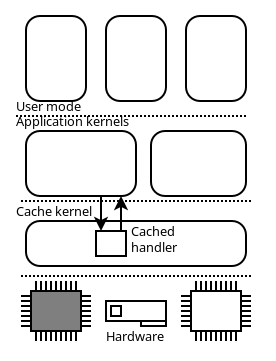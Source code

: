<?xml version="1.0" encoding="UTF-8"?>
<dia:diagram xmlns:dia="http://www.lysator.liu.se/~alla/dia/">
  <dia:layer name="Background" visible="true">
    <dia:object type="Standard - Box" version="0" id="O0">
      <dia:attribute name="obj_pos">
        <dia:point val="3.25,1.25"/>
      </dia:attribute>
      <dia:attribute name="obj_bb">
        <dia:rectangle val="3.25,1.25;17,19.25"/>
      </dia:attribute>
      <dia:attribute name="elem_corner">
        <dia:point val="3.25,1.25"/>
      </dia:attribute>
      <dia:attribute name="elem_width">
        <dia:real val="13.75"/>
      </dia:attribute>
      <dia:attribute name="elem_height">
        <dia:real val="18"/>
      </dia:attribute>
      <dia:attribute name="border_width">
        <dia:real val="0"/>
      </dia:attribute>
      <dia:attribute name="border_color">
        <dia:color val="#ffffff"/>
      </dia:attribute>
      <dia:attribute name="show_background">
        <dia:boolean val="false"/>
      </dia:attribute>
    </dia:object>
    <dia:object type="Standard - Box" version="0" id="O1">
      <dia:attribute name="obj_pos">
        <dia:point val="4.5,7.75"/>
      </dia:attribute>
      <dia:attribute name="obj_bb">
        <dia:rectangle val="4.45,7.7;10.05,11.05"/>
      </dia:attribute>
      <dia:attribute name="elem_corner">
        <dia:point val="4.5,7.75"/>
      </dia:attribute>
      <dia:attribute name="elem_width">
        <dia:real val="5.5"/>
      </dia:attribute>
      <dia:attribute name="elem_height">
        <dia:real val="3.25"/>
      </dia:attribute>
      <dia:attribute name="show_background">
        <dia:boolean val="true"/>
      </dia:attribute>
      <dia:attribute name="corner_radius">
        <dia:real val="0.7"/>
      </dia:attribute>
    </dia:object>
    <dia:object type="Standard - Box" version="0" id="O2">
      <dia:attribute name="obj_pos">
        <dia:point val="4.75,15.75"/>
      </dia:attribute>
      <dia:attribute name="obj_bb">
        <dia:rectangle val="4.7,15.7;7.3,17.8"/>
      </dia:attribute>
      <dia:attribute name="elem_corner">
        <dia:point val="4.75,15.75"/>
      </dia:attribute>
      <dia:attribute name="elem_width">
        <dia:real val="2.5"/>
      </dia:attribute>
      <dia:attribute name="elem_height">
        <dia:real val="2"/>
      </dia:attribute>
      <dia:attribute name="inner_color">
        <dia:color val="#7f7f7f"/>
      </dia:attribute>
      <dia:attribute name="show_background">
        <dia:boolean val="true"/>
      </dia:attribute>
    </dia:object>
    <dia:object type="Standard - Line" version="0" id="O3">
      <dia:attribute name="obj_pos">
        <dia:point val="4,7"/>
      </dia:attribute>
      <dia:attribute name="obj_bb">
        <dia:rectangle val="3.95,6.95;15.55,7.05"/>
      </dia:attribute>
      <dia:attribute name="conn_endpoints">
        <dia:point val="4,7"/>
        <dia:point val="15.5,7"/>
      </dia:attribute>
      <dia:attribute name="numcp">
        <dia:int val="1"/>
      </dia:attribute>
      <dia:attribute name="line_style">
        <dia:enum val="4"/>
      </dia:attribute>
    </dia:object>
    <dia:object type="Standard - Box" version="0" id="O4">
      <dia:attribute name="obj_pos">
        <dia:point val="4.5,2"/>
      </dia:attribute>
      <dia:attribute name="obj_bb">
        <dia:rectangle val="4.45,1.95;7.55,6.3"/>
      </dia:attribute>
      <dia:attribute name="elem_corner">
        <dia:point val="4.5,2"/>
      </dia:attribute>
      <dia:attribute name="elem_width">
        <dia:real val="3"/>
      </dia:attribute>
      <dia:attribute name="elem_height">
        <dia:real val="4.25"/>
      </dia:attribute>
      <dia:attribute name="show_background">
        <dia:boolean val="true"/>
      </dia:attribute>
      <dia:attribute name="corner_radius">
        <dia:real val="0.7"/>
      </dia:attribute>
    </dia:object>
    <dia:object type="Standard - Line" version="0" id="O5">
      <dia:attribute name="obj_pos">
        <dia:point val="4.25,15"/>
      </dia:attribute>
      <dia:attribute name="obj_bb">
        <dia:rectangle val="4.2,14.95;15.8,15.05"/>
      </dia:attribute>
      <dia:attribute name="conn_endpoints">
        <dia:point val="4.25,15"/>
        <dia:point val="15.75,15"/>
      </dia:attribute>
      <dia:attribute name="numcp">
        <dia:int val="1"/>
      </dia:attribute>
      <dia:attribute name="line_style">
        <dia:enum val="4"/>
      </dia:attribute>
    </dia:object>
    <dia:object type="Standard - Box" version="0" id="O6">
      <dia:attribute name="obj_pos">
        <dia:point val="8.5,16.25"/>
      </dia:attribute>
      <dia:attribute name="obj_bb">
        <dia:rectangle val="8.45,16.2;11.55,17.3"/>
      </dia:attribute>
      <dia:attribute name="elem_corner">
        <dia:point val="8.5,16.25"/>
      </dia:attribute>
      <dia:attribute name="elem_width">
        <dia:real val="3"/>
      </dia:attribute>
      <dia:attribute name="elem_height">
        <dia:real val="1"/>
      </dia:attribute>
      <dia:attribute name="show_background">
        <dia:boolean val="true"/>
      </dia:attribute>
    </dia:object>
    <dia:object type="Standard - Box" version="0" id="O7">
      <dia:attribute name="obj_pos">
        <dia:point val="10.25,17.25"/>
      </dia:attribute>
      <dia:attribute name="obj_bb">
        <dia:rectangle val="10.2,17.2;11.55,17.55"/>
      </dia:attribute>
      <dia:attribute name="elem_corner">
        <dia:point val="10.25,17.25"/>
      </dia:attribute>
      <dia:attribute name="elem_width">
        <dia:real val="1.25"/>
      </dia:attribute>
      <dia:attribute name="elem_height">
        <dia:real val="0.25"/>
      </dia:attribute>
      <dia:attribute name="show_background">
        <dia:boolean val="true"/>
      </dia:attribute>
    </dia:object>
    <dia:object type="Standard - Box" version="0" id="O8">
      <dia:attribute name="obj_pos">
        <dia:point val="8.75,16.5"/>
      </dia:attribute>
      <dia:attribute name="obj_bb">
        <dia:rectangle val="8.7,16.45;9.3,17.05"/>
      </dia:attribute>
      <dia:attribute name="elem_corner">
        <dia:point val="8.75,16.5"/>
      </dia:attribute>
      <dia:attribute name="elem_width">
        <dia:real val="0.5"/>
      </dia:attribute>
      <dia:attribute name="elem_height">
        <dia:real val="0.5"/>
      </dia:attribute>
      <dia:attribute name="show_background">
        <dia:boolean val="true"/>
      </dia:attribute>
    </dia:object>
    <dia:object type="Standard - Line" version="0" id="O9">
      <dia:attribute name="obj_pos">
        <dia:point val="5,15.75"/>
      </dia:attribute>
      <dia:attribute name="obj_bb">
        <dia:rectangle val="4.95,15.2;5.05,15.8"/>
      </dia:attribute>
      <dia:attribute name="conn_endpoints">
        <dia:point val="5,15.75"/>
        <dia:point val="5,15.25"/>
      </dia:attribute>
      <dia:attribute name="numcp">
        <dia:int val="1"/>
      </dia:attribute>
    </dia:object>
    <dia:object type="Standard - Line" version="0" id="O10">
      <dia:attribute name="obj_pos">
        <dia:point val="5.25,15.75"/>
      </dia:attribute>
      <dia:attribute name="obj_bb">
        <dia:rectangle val="5.2,15.2;5.3,15.8"/>
      </dia:attribute>
      <dia:attribute name="conn_endpoints">
        <dia:point val="5.25,15.75"/>
        <dia:point val="5.25,15.25"/>
      </dia:attribute>
      <dia:attribute name="numcp">
        <dia:int val="1"/>
      </dia:attribute>
    </dia:object>
    <dia:object type="Standard - Line" version="0" id="O11">
      <dia:attribute name="obj_pos">
        <dia:point val="5.5,15.75"/>
      </dia:attribute>
      <dia:attribute name="obj_bb">
        <dia:rectangle val="5.45,15.2;5.55,15.8"/>
      </dia:attribute>
      <dia:attribute name="conn_endpoints">
        <dia:point val="5.5,15.75"/>
        <dia:point val="5.5,15.25"/>
      </dia:attribute>
      <dia:attribute name="numcp">
        <dia:int val="1"/>
      </dia:attribute>
    </dia:object>
    <dia:object type="Standard - Line" version="0" id="O12">
      <dia:attribute name="obj_pos">
        <dia:point val="5.75,15.75"/>
      </dia:attribute>
      <dia:attribute name="obj_bb">
        <dia:rectangle val="5.7,15.2;5.8,15.8"/>
      </dia:attribute>
      <dia:attribute name="conn_endpoints">
        <dia:point val="5.75,15.75"/>
        <dia:point val="5.75,15.25"/>
      </dia:attribute>
      <dia:attribute name="numcp">
        <dia:int val="1"/>
      </dia:attribute>
    </dia:object>
    <dia:object type="Standard - Line" version="0" id="O13">
      <dia:attribute name="obj_pos">
        <dia:point val="6,15.75"/>
      </dia:attribute>
      <dia:attribute name="obj_bb">
        <dia:rectangle val="5.95,15.2;6.05,15.8"/>
      </dia:attribute>
      <dia:attribute name="conn_endpoints">
        <dia:point val="6,15.75"/>
        <dia:point val="6,15.25"/>
      </dia:attribute>
      <dia:attribute name="numcp">
        <dia:int val="1"/>
      </dia:attribute>
      <dia:connections>
        <dia:connection handle="0" to="O2" connection="1"/>
      </dia:connections>
    </dia:object>
    <dia:object type="Standard - Line" version="0" id="O14">
      <dia:attribute name="obj_pos">
        <dia:point val="6.25,15.75"/>
      </dia:attribute>
      <dia:attribute name="obj_bb">
        <dia:rectangle val="6.2,15.2;6.3,15.8"/>
      </dia:attribute>
      <dia:attribute name="conn_endpoints">
        <dia:point val="6.25,15.75"/>
        <dia:point val="6.25,15.25"/>
      </dia:attribute>
      <dia:attribute name="numcp">
        <dia:int val="1"/>
      </dia:attribute>
    </dia:object>
    <dia:object type="Standard - Line" version="0" id="O15">
      <dia:attribute name="obj_pos">
        <dia:point val="6.5,15.75"/>
      </dia:attribute>
      <dia:attribute name="obj_bb">
        <dia:rectangle val="6.45,15.2;6.55,15.8"/>
      </dia:attribute>
      <dia:attribute name="conn_endpoints">
        <dia:point val="6.5,15.75"/>
        <dia:point val="6.5,15.25"/>
      </dia:attribute>
      <dia:attribute name="numcp">
        <dia:int val="1"/>
      </dia:attribute>
    </dia:object>
    <dia:object type="Standard - Line" version="0" id="O16">
      <dia:attribute name="obj_pos">
        <dia:point val="6.75,15.75"/>
      </dia:attribute>
      <dia:attribute name="obj_bb">
        <dia:rectangle val="6.7,15.2;6.8,15.8"/>
      </dia:attribute>
      <dia:attribute name="conn_endpoints">
        <dia:point val="6.75,15.75"/>
        <dia:point val="6.75,15.25"/>
      </dia:attribute>
      <dia:attribute name="numcp">
        <dia:int val="1"/>
      </dia:attribute>
    </dia:object>
    <dia:object type="Standard - Line" version="0" id="O17">
      <dia:attribute name="obj_pos">
        <dia:point val="7,15.75"/>
      </dia:attribute>
      <dia:attribute name="obj_bb">
        <dia:rectangle val="6.95,15.2;7.05,15.8"/>
      </dia:attribute>
      <dia:attribute name="conn_endpoints">
        <dia:point val="7,15.75"/>
        <dia:point val="7,15.25"/>
      </dia:attribute>
      <dia:attribute name="numcp">
        <dia:int val="1"/>
      </dia:attribute>
    </dia:object>
    <dia:object type="Standard - Line" version="0" id="O18">
      <dia:attribute name="obj_pos">
        <dia:point val="4.75,16"/>
      </dia:attribute>
      <dia:attribute name="obj_bb">
        <dia:rectangle val="4.2,15.95;4.8,16.05"/>
      </dia:attribute>
      <dia:attribute name="conn_endpoints">
        <dia:point val="4.75,16"/>
        <dia:point val="4.25,16"/>
      </dia:attribute>
      <dia:attribute name="numcp">
        <dia:int val="1"/>
      </dia:attribute>
    </dia:object>
    <dia:object type="Standard - Line" version="0" id="O19">
      <dia:attribute name="obj_pos">
        <dia:point val="4.75,16.25"/>
      </dia:attribute>
      <dia:attribute name="obj_bb">
        <dia:rectangle val="4.2,16.2;4.8,16.3"/>
      </dia:attribute>
      <dia:attribute name="conn_endpoints">
        <dia:point val="4.75,16.25"/>
        <dia:point val="4.25,16.25"/>
      </dia:attribute>
      <dia:attribute name="numcp">
        <dia:int val="1"/>
      </dia:attribute>
    </dia:object>
    <dia:object type="Standard - Line" version="0" id="O20">
      <dia:attribute name="obj_pos">
        <dia:point val="4.75,16.5"/>
      </dia:attribute>
      <dia:attribute name="obj_bb">
        <dia:rectangle val="4.2,16.45;4.8,16.55"/>
      </dia:attribute>
      <dia:attribute name="conn_endpoints">
        <dia:point val="4.75,16.5"/>
        <dia:point val="4.25,16.5"/>
      </dia:attribute>
      <dia:attribute name="numcp">
        <dia:int val="1"/>
      </dia:attribute>
    </dia:object>
    <dia:object type="Standard - Line" version="0" id="O21">
      <dia:attribute name="obj_pos">
        <dia:point val="4.75,16.75"/>
      </dia:attribute>
      <dia:attribute name="obj_bb">
        <dia:rectangle val="4.2,16.7;4.8,16.8"/>
      </dia:attribute>
      <dia:attribute name="conn_endpoints">
        <dia:point val="4.75,16.75"/>
        <dia:point val="4.25,16.75"/>
      </dia:attribute>
      <dia:attribute name="numcp">
        <dia:int val="1"/>
      </dia:attribute>
      <dia:connections>
        <dia:connection handle="0" to="O2" connection="3"/>
      </dia:connections>
    </dia:object>
    <dia:object type="Standard - Line" version="0" id="O22">
      <dia:attribute name="obj_pos">
        <dia:point val="4.75,17"/>
      </dia:attribute>
      <dia:attribute name="obj_bb">
        <dia:rectangle val="4.2,16.95;4.8,17.05"/>
      </dia:attribute>
      <dia:attribute name="conn_endpoints">
        <dia:point val="4.75,17"/>
        <dia:point val="4.25,17"/>
      </dia:attribute>
      <dia:attribute name="numcp">
        <dia:int val="1"/>
      </dia:attribute>
    </dia:object>
    <dia:object type="Standard - Line" version="0" id="O23">
      <dia:attribute name="obj_pos">
        <dia:point val="4.75,17.25"/>
      </dia:attribute>
      <dia:attribute name="obj_bb">
        <dia:rectangle val="4.2,17.2;4.8,17.3"/>
      </dia:attribute>
      <dia:attribute name="conn_endpoints">
        <dia:point val="4.75,17.25"/>
        <dia:point val="4.25,17.25"/>
      </dia:attribute>
      <dia:attribute name="numcp">
        <dia:int val="1"/>
      </dia:attribute>
    </dia:object>
    <dia:object type="Standard - Line" version="0" id="O24">
      <dia:attribute name="obj_pos">
        <dia:point val="4.75,17.5"/>
      </dia:attribute>
      <dia:attribute name="obj_bb">
        <dia:rectangle val="4.2,17.45;4.8,17.55"/>
      </dia:attribute>
      <dia:attribute name="conn_endpoints">
        <dia:point val="4.75,17.5"/>
        <dia:point val="4.25,17.5"/>
      </dia:attribute>
      <dia:attribute name="numcp">
        <dia:int val="1"/>
      </dia:attribute>
    </dia:object>
    <dia:object type="Standard - Line" version="0" id="O25">
      <dia:attribute name="obj_pos">
        <dia:point val="7.75,16"/>
      </dia:attribute>
      <dia:attribute name="obj_bb">
        <dia:rectangle val="7.2,15.95;7.8,16.05"/>
      </dia:attribute>
      <dia:attribute name="conn_endpoints">
        <dia:point val="7.75,16"/>
        <dia:point val="7.25,16"/>
      </dia:attribute>
      <dia:attribute name="numcp">
        <dia:int val="1"/>
      </dia:attribute>
    </dia:object>
    <dia:object type="Standard - Line" version="0" id="O26">
      <dia:attribute name="obj_pos">
        <dia:point val="7.75,16.25"/>
      </dia:attribute>
      <dia:attribute name="obj_bb">
        <dia:rectangle val="7.2,16.2;7.8,16.3"/>
      </dia:attribute>
      <dia:attribute name="conn_endpoints">
        <dia:point val="7.75,16.25"/>
        <dia:point val="7.25,16.25"/>
      </dia:attribute>
      <dia:attribute name="numcp">
        <dia:int val="1"/>
      </dia:attribute>
    </dia:object>
    <dia:object type="Standard - Line" version="0" id="O27">
      <dia:attribute name="obj_pos">
        <dia:point val="7.75,16.5"/>
      </dia:attribute>
      <dia:attribute name="obj_bb">
        <dia:rectangle val="7.2,16.45;7.8,16.55"/>
      </dia:attribute>
      <dia:attribute name="conn_endpoints">
        <dia:point val="7.75,16.5"/>
        <dia:point val="7.25,16.5"/>
      </dia:attribute>
      <dia:attribute name="numcp">
        <dia:int val="1"/>
      </dia:attribute>
    </dia:object>
    <dia:object type="Standard - Line" version="0" id="O28">
      <dia:attribute name="obj_pos">
        <dia:point val="7.75,16.75"/>
      </dia:attribute>
      <dia:attribute name="obj_bb">
        <dia:rectangle val="7.2,16.7;7.8,16.8"/>
      </dia:attribute>
      <dia:attribute name="conn_endpoints">
        <dia:point val="7.75,16.75"/>
        <dia:point val="7.25,16.75"/>
      </dia:attribute>
      <dia:attribute name="numcp">
        <dia:int val="1"/>
      </dia:attribute>
      <dia:connections>
        <dia:connection handle="1" to="O2" connection="4"/>
      </dia:connections>
    </dia:object>
    <dia:object type="Standard - Line" version="0" id="O29">
      <dia:attribute name="obj_pos">
        <dia:point val="7.75,17"/>
      </dia:attribute>
      <dia:attribute name="obj_bb">
        <dia:rectangle val="7.2,16.95;7.8,17.05"/>
      </dia:attribute>
      <dia:attribute name="conn_endpoints">
        <dia:point val="7.75,17"/>
        <dia:point val="7.25,17"/>
      </dia:attribute>
      <dia:attribute name="numcp">
        <dia:int val="1"/>
      </dia:attribute>
    </dia:object>
    <dia:object type="Standard - Line" version="0" id="O30">
      <dia:attribute name="obj_pos">
        <dia:point val="7.75,17.25"/>
      </dia:attribute>
      <dia:attribute name="obj_bb">
        <dia:rectangle val="7.2,17.2;7.8,17.3"/>
      </dia:attribute>
      <dia:attribute name="conn_endpoints">
        <dia:point val="7.75,17.25"/>
        <dia:point val="7.25,17.25"/>
      </dia:attribute>
      <dia:attribute name="numcp">
        <dia:int val="1"/>
      </dia:attribute>
    </dia:object>
    <dia:object type="Standard - Line" version="0" id="O31">
      <dia:attribute name="obj_pos">
        <dia:point val="7.75,17.5"/>
      </dia:attribute>
      <dia:attribute name="obj_bb">
        <dia:rectangle val="7.2,17.45;7.8,17.55"/>
      </dia:attribute>
      <dia:attribute name="conn_endpoints">
        <dia:point val="7.75,17.5"/>
        <dia:point val="7.25,17.5"/>
      </dia:attribute>
      <dia:attribute name="numcp">
        <dia:int val="1"/>
      </dia:attribute>
    </dia:object>
    <dia:object type="Standard - Line" version="0" id="O32">
      <dia:attribute name="obj_pos">
        <dia:point val="5,18.25"/>
      </dia:attribute>
      <dia:attribute name="obj_bb">
        <dia:rectangle val="4.95,17.7;5.05,18.3"/>
      </dia:attribute>
      <dia:attribute name="conn_endpoints">
        <dia:point val="5,18.25"/>
        <dia:point val="5,17.75"/>
      </dia:attribute>
      <dia:attribute name="numcp">
        <dia:int val="1"/>
      </dia:attribute>
    </dia:object>
    <dia:object type="Standard - Line" version="0" id="O33">
      <dia:attribute name="obj_pos">
        <dia:point val="5.25,18.25"/>
      </dia:attribute>
      <dia:attribute name="obj_bb">
        <dia:rectangle val="5.2,17.7;5.3,18.3"/>
      </dia:attribute>
      <dia:attribute name="conn_endpoints">
        <dia:point val="5.25,18.25"/>
        <dia:point val="5.25,17.75"/>
      </dia:attribute>
      <dia:attribute name="numcp">
        <dia:int val="1"/>
      </dia:attribute>
    </dia:object>
    <dia:object type="Standard - Line" version="0" id="O34">
      <dia:attribute name="obj_pos">
        <dia:point val="5.5,18.25"/>
      </dia:attribute>
      <dia:attribute name="obj_bb">
        <dia:rectangle val="5.45,17.7;5.55,18.3"/>
      </dia:attribute>
      <dia:attribute name="conn_endpoints">
        <dia:point val="5.5,18.25"/>
        <dia:point val="5.5,17.75"/>
      </dia:attribute>
      <dia:attribute name="numcp">
        <dia:int val="1"/>
      </dia:attribute>
    </dia:object>
    <dia:object type="Standard - Line" version="0" id="O35">
      <dia:attribute name="obj_pos">
        <dia:point val="5.75,18.25"/>
      </dia:attribute>
      <dia:attribute name="obj_bb">
        <dia:rectangle val="5.7,17.7;5.8,18.3"/>
      </dia:attribute>
      <dia:attribute name="conn_endpoints">
        <dia:point val="5.75,18.25"/>
        <dia:point val="5.75,17.75"/>
      </dia:attribute>
      <dia:attribute name="numcp">
        <dia:int val="1"/>
      </dia:attribute>
    </dia:object>
    <dia:object type="Standard - Line" version="0" id="O36">
      <dia:attribute name="obj_pos">
        <dia:point val="6,18.25"/>
      </dia:attribute>
      <dia:attribute name="obj_bb">
        <dia:rectangle val="5.95,17.7;6.05,18.3"/>
      </dia:attribute>
      <dia:attribute name="conn_endpoints">
        <dia:point val="6,18.25"/>
        <dia:point val="6,17.75"/>
      </dia:attribute>
      <dia:attribute name="numcp">
        <dia:int val="1"/>
      </dia:attribute>
      <dia:connections>
        <dia:connection handle="1" to="O2" connection="6"/>
      </dia:connections>
    </dia:object>
    <dia:object type="Standard - Line" version="0" id="O37">
      <dia:attribute name="obj_pos">
        <dia:point val="6.25,18.25"/>
      </dia:attribute>
      <dia:attribute name="obj_bb">
        <dia:rectangle val="6.2,17.7;6.3,18.3"/>
      </dia:attribute>
      <dia:attribute name="conn_endpoints">
        <dia:point val="6.25,18.25"/>
        <dia:point val="6.25,17.75"/>
      </dia:attribute>
      <dia:attribute name="numcp">
        <dia:int val="1"/>
      </dia:attribute>
    </dia:object>
    <dia:object type="Standard - Line" version="0" id="O38">
      <dia:attribute name="obj_pos">
        <dia:point val="6.5,18.25"/>
      </dia:attribute>
      <dia:attribute name="obj_bb">
        <dia:rectangle val="6.45,17.7;6.55,18.3"/>
      </dia:attribute>
      <dia:attribute name="conn_endpoints">
        <dia:point val="6.5,18.25"/>
        <dia:point val="6.5,17.75"/>
      </dia:attribute>
      <dia:attribute name="numcp">
        <dia:int val="1"/>
      </dia:attribute>
    </dia:object>
    <dia:object type="Standard - Line" version="0" id="O39">
      <dia:attribute name="obj_pos">
        <dia:point val="6.75,18.25"/>
      </dia:attribute>
      <dia:attribute name="obj_bb">
        <dia:rectangle val="6.7,17.7;6.8,18.3"/>
      </dia:attribute>
      <dia:attribute name="conn_endpoints">
        <dia:point val="6.75,18.25"/>
        <dia:point val="6.75,17.75"/>
      </dia:attribute>
      <dia:attribute name="numcp">
        <dia:int val="1"/>
      </dia:attribute>
    </dia:object>
    <dia:object type="Standard - Line" version="0" id="O40">
      <dia:attribute name="obj_pos">
        <dia:point val="7,18.25"/>
      </dia:attribute>
      <dia:attribute name="obj_bb">
        <dia:rectangle val="6.95,17.7;7.05,18.3"/>
      </dia:attribute>
      <dia:attribute name="conn_endpoints">
        <dia:point val="7,18.25"/>
        <dia:point val="7,17.75"/>
      </dia:attribute>
      <dia:attribute name="numcp">
        <dia:int val="1"/>
      </dia:attribute>
    </dia:object>
    <dia:object type="Standard - Box" version="0" id="O41">
      <dia:attribute name="obj_pos">
        <dia:point val="12.75,15.75"/>
      </dia:attribute>
      <dia:attribute name="obj_bb">
        <dia:rectangle val="12.7,15.7;15.3,17.8"/>
      </dia:attribute>
      <dia:attribute name="elem_corner">
        <dia:point val="12.75,15.75"/>
      </dia:attribute>
      <dia:attribute name="elem_width">
        <dia:real val="2.5"/>
      </dia:attribute>
      <dia:attribute name="elem_height">
        <dia:real val="2"/>
      </dia:attribute>
      <dia:attribute name="show_background">
        <dia:boolean val="true"/>
      </dia:attribute>
    </dia:object>
    <dia:object type="Standard - Line" version="0" id="O42">
      <dia:attribute name="obj_pos">
        <dia:point val="13,15.75"/>
      </dia:attribute>
      <dia:attribute name="obj_bb">
        <dia:rectangle val="12.95,15.2;13.05,15.8"/>
      </dia:attribute>
      <dia:attribute name="conn_endpoints">
        <dia:point val="13,15.75"/>
        <dia:point val="13,15.25"/>
      </dia:attribute>
      <dia:attribute name="numcp">
        <dia:int val="1"/>
      </dia:attribute>
    </dia:object>
    <dia:object type="Standard - Line" version="0" id="O43">
      <dia:attribute name="obj_pos">
        <dia:point val="13.25,15.75"/>
      </dia:attribute>
      <dia:attribute name="obj_bb">
        <dia:rectangle val="13.2,15.2;13.3,15.8"/>
      </dia:attribute>
      <dia:attribute name="conn_endpoints">
        <dia:point val="13.25,15.75"/>
        <dia:point val="13.25,15.25"/>
      </dia:attribute>
      <dia:attribute name="numcp">
        <dia:int val="1"/>
      </dia:attribute>
    </dia:object>
    <dia:object type="Standard - Line" version="0" id="O44">
      <dia:attribute name="obj_pos">
        <dia:point val="13.5,15.75"/>
      </dia:attribute>
      <dia:attribute name="obj_bb">
        <dia:rectangle val="13.45,15.2;13.55,15.8"/>
      </dia:attribute>
      <dia:attribute name="conn_endpoints">
        <dia:point val="13.5,15.75"/>
        <dia:point val="13.5,15.25"/>
      </dia:attribute>
      <dia:attribute name="numcp">
        <dia:int val="1"/>
      </dia:attribute>
    </dia:object>
    <dia:object type="Standard - Line" version="0" id="O45">
      <dia:attribute name="obj_pos">
        <dia:point val="13.75,15.75"/>
      </dia:attribute>
      <dia:attribute name="obj_bb">
        <dia:rectangle val="13.7,15.2;13.8,15.8"/>
      </dia:attribute>
      <dia:attribute name="conn_endpoints">
        <dia:point val="13.75,15.75"/>
        <dia:point val="13.75,15.25"/>
      </dia:attribute>
      <dia:attribute name="numcp">
        <dia:int val="1"/>
      </dia:attribute>
    </dia:object>
    <dia:object type="Standard - Line" version="0" id="O46">
      <dia:attribute name="obj_pos">
        <dia:point val="14,15.75"/>
      </dia:attribute>
      <dia:attribute name="obj_bb">
        <dia:rectangle val="13.95,15.2;14.05,15.8"/>
      </dia:attribute>
      <dia:attribute name="conn_endpoints">
        <dia:point val="14,15.75"/>
        <dia:point val="14,15.25"/>
      </dia:attribute>
      <dia:attribute name="numcp">
        <dia:int val="1"/>
      </dia:attribute>
      <dia:connections>
        <dia:connection handle="0" to="O41" connection="1"/>
      </dia:connections>
    </dia:object>
    <dia:object type="Standard - Line" version="0" id="O47">
      <dia:attribute name="obj_pos">
        <dia:point val="14.25,15.75"/>
      </dia:attribute>
      <dia:attribute name="obj_bb">
        <dia:rectangle val="14.2,15.2;14.3,15.8"/>
      </dia:attribute>
      <dia:attribute name="conn_endpoints">
        <dia:point val="14.25,15.75"/>
        <dia:point val="14.25,15.25"/>
      </dia:attribute>
      <dia:attribute name="numcp">
        <dia:int val="1"/>
      </dia:attribute>
    </dia:object>
    <dia:object type="Standard - Line" version="0" id="O48">
      <dia:attribute name="obj_pos">
        <dia:point val="14.5,15.75"/>
      </dia:attribute>
      <dia:attribute name="obj_bb">
        <dia:rectangle val="14.45,15.2;14.55,15.8"/>
      </dia:attribute>
      <dia:attribute name="conn_endpoints">
        <dia:point val="14.5,15.75"/>
        <dia:point val="14.5,15.25"/>
      </dia:attribute>
      <dia:attribute name="numcp">
        <dia:int val="1"/>
      </dia:attribute>
    </dia:object>
    <dia:object type="Standard - Line" version="0" id="O49">
      <dia:attribute name="obj_pos">
        <dia:point val="14.75,15.75"/>
      </dia:attribute>
      <dia:attribute name="obj_bb">
        <dia:rectangle val="14.7,15.2;14.8,15.8"/>
      </dia:attribute>
      <dia:attribute name="conn_endpoints">
        <dia:point val="14.75,15.75"/>
        <dia:point val="14.75,15.25"/>
      </dia:attribute>
      <dia:attribute name="numcp">
        <dia:int val="1"/>
      </dia:attribute>
    </dia:object>
    <dia:object type="Standard - Line" version="0" id="O50">
      <dia:attribute name="obj_pos">
        <dia:point val="15,15.75"/>
      </dia:attribute>
      <dia:attribute name="obj_bb">
        <dia:rectangle val="14.95,15.2;15.05,15.8"/>
      </dia:attribute>
      <dia:attribute name="conn_endpoints">
        <dia:point val="15,15.75"/>
        <dia:point val="15,15.25"/>
      </dia:attribute>
      <dia:attribute name="numcp">
        <dia:int val="1"/>
      </dia:attribute>
    </dia:object>
    <dia:object type="Standard - Line" version="0" id="O51">
      <dia:attribute name="obj_pos">
        <dia:point val="12.75,16"/>
      </dia:attribute>
      <dia:attribute name="obj_bb">
        <dia:rectangle val="12.2,15.95;12.8,16.05"/>
      </dia:attribute>
      <dia:attribute name="conn_endpoints">
        <dia:point val="12.75,16"/>
        <dia:point val="12.25,16"/>
      </dia:attribute>
      <dia:attribute name="numcp">
        <dia:int val="1"/>
      </dia:attribute>
    </dia:object>
    <dia:object type="Standard - Line" version="0" id="O52">
      <dia:attribute name="obj_pos">
        <dia:point val="12.75,16.25"/>
      </dia:attribute>
      <dia:attribute name="obj_bb">
        <dia:rectangle val="12.2,16.2;12.8,16.3"/>
      </dia:attribute>
      <dia:attribute name="conn_endpoints">
        <dia:point val="12.75,16.25"/>
        <dia:point val="12.25,16.25"/>
      </dia:attribute>
      <dia:attribute name="numcp">
        <dia:int val="1"/>
      </dia:attribute>
    </dia:object>
    <dia:object type="Standard - Line" version="0" id="O53">
      <dia:attribute name="obj_pos">
        <dia:point val="12.75,16.5"/>
      </dia:attribute>
      <dia:attribute name="obj_bb">
        <dia:rectangle val="12.2,16.45;12.8,16.55"/>
      </dia:attribute>
      <dia:attribute name="conn_endpoints">
        <dia:point val="12.75,16.5"/>
        <dia:point val="12.25,16.5"/>
      </dia:attribute>
      <dia:attribute name="numcp">
        <dia:int val="1"/>
      </dia:attribute>
    </dia:object>
    <dia:object type="Standard - Line" version="0" id="O54">
      <dia:attribute name="obj_pos">
        <dia:point val="12.75,16.75"/>
      </dia:attribute>
      <dia:attribute name="obj_bb">
        <dia:rectangle val="12.2,16.7;12.8,16.8"/>
      </dia:attribute>
      <dia:attribute name="conn_endpoints">
        <dia:point val="12.75,16.75"/>
        <dia:point val="12.25,16.75"/>
      </dia:attribute>
      <dia:attribute name="numcp">
        <dia:int val="1"/>
      </dia:attribute>
      <dia:connections>
        <dia:connection handle="0" to="O41" connection="3"/>
      </dia:connections>
    </dia:object>
    <dia:object type="Standard - Line" version="0" id="O55">
      <dia:attribute name="obj_pos">
        <dia:point val="12.75,17"/>
      </dia:attribute>
      <dia:attribute name="obj_bb">
        <dia:rectangle val="12.2,16.95;12.8,17.05"/>
      </dia:attribute>
      <dia:attribute name="conn_endpoints">
        <dia:point val="12.75,17"/>
        <dia:point val="12.25,17"/>
      </dia:attribute>
      <dia:attribute name="numcp">
        <dia:int val="1"/>
      </dia:attribute>
    </dia:object>
    <dia:object type="Standard - Line" version="0" id="O56">
      <dia:attribute name="obj_pos">
        <dia:point val="12.75,17.25"/>
      </dia:attribute>
      <dia:attribute name="obj_bb">
        <dia:rectangle val="12.2,17.2;12.8,17.3"/>
      </dia:attribute>
      <dia:attribute name="conn_endpoints">
        <dia:point val="12.75,17.25"/>
        <dia:point val="12.25,17.25"/>
      </dia:attribute>
      <dia:attribute name="numcp">
        <dia:int val="1"/>
      </dia:attribute>
    </dia:object>
    <dia:object type="Standard - Line" version="0" id="O57">
      <dia:attribute name="obj_pos">
        <dia:point val="12.75,17.5"/>
      </dia:attribute>
      <dia:attribute name="obj_bb">
        <dia:rectangle val="12.2,17.45;12.8,17.55"/>
      </dia:attribute>
      <dia:attribute name="conn_endpoints">
        <dia:point val="12.75,17.5"/>
        <dia:point val="12.25,17.5"/>
      </dia:attribute>
      <dia:attribute name="numcp">
        <dia:int val="1"/>
      </dia:attribute>
    </dia:object>
    <dia:object type="Standard - Line" version="0" id="O58">
      <dia:attribute name="obj_pos">
        <dia:point val="15.75,16"/>
      </dia:attribute>
      <dia:attribute name="obj_bb">
        <dia:rectangle val="15.2,15.95;15.8,16.05"/>
      </dia:attribute>
      <dia:attribute name="conn_endpoints">
        <dia:point val="15.75,16"/>
        <dia:point val="15.25,16"/>
      </dia:attribute>
      <dia:attribute name="numcp">
        <dia:int val="1"/>
      </dia:attribute>
    </dia:object>
    <dia:object type="Standard - Line" version="0" id="O59">
      <dia:attribute name="obj_pos">
        <dia:point val="15.75,16.25"/>
      </dia:attribute>
      <dia:attribute name="obj_bb">
        <dia:rectangle val="15.2,16.2;15.8,16.3"/>
      </dia:attribute>
      <dia:attribute name="conn_endpoints">
        <dia:point val="15.75,16.25"/>
        <dia:point val="15.25,16.25"/>
      </dia:attribute>
      <dia:attribute name="numcp">
        <dia:int val="1"/>
      </dia:attribute>
    </dia:object>
    <dia:object type="Standard - Line" version="0" id="O60">
      <dia:attribute name="obj_pos">
        <dia:point val="15.75,16.5"/>
      </dia:attribute>
      <dia:attribute name="obj_bb">
        <dia:rectangle val="15.2,16.45;15.8,16.55"/>
      </dia:attribute>
      <dia:attribute name="conn_endpoints">
        <dia:point val="15.75,16.5"/>
        <dia:point val="15.25,16.5"/>
      </dia:attribute>
      <dia:attribute name="numcp">
        <dia:int val="1"/>
      </dia:attribute>
    </dia:object>
    <dia:object type="Standard - Line" version="0" id="O61">
      <dia:attribute name="obj_pos">
        <dia:point val="15.75,16.75"/>
      </dia:attribute>
      <dia:attribute name="obj_bb">
        <dia:rectangle val="15.2,16.7;15.8,16.8"/>
      </dia:attribute>
      <dia:attribute name="conn_endpoints">
        <dia:point val="15.75,16.75"/>
        <dia:point val="15.25,16.75"/>
      </dia:attribute>
      <dia:attribute name="numcp">
        <dia:int val="1"/>
      </dia:attribute>
      <dia:connections>
        <dia:connection handle="1" to="O41" connection="4"/>
      </dia:connections>
    </dia:object>
    <dia:object type="Standard - Line" version="0" id="O62">
      <dia:attribute name="obj_pos">
        <dia:point val="15.75,17"/>
      </dia:attribute>
      <dia:attribute name="obj_bb">
        <dia:rectangle val="15.2,16.95;15.8,17.05"/>
      </dia:attribute>
      <dia:attribute name="conn_endpoints">
        <dia:point val="15.75,17"/>
        <dia:point val="15.25,17"/>
      </dia:attribute>
      <dia:attribute name="numcp">
        <dia:int val="1"/>
      </dia:attribute>
    </dia:object>
    <dia:object type="Standard - Line" version="0" id="O63">
      <dia:attribute name="obj_pos">
        <dia:point val="15.75,17.25"/>
      </dia:attribute>
      <dia:attribute name="obj_bb">
        <dia:rectangle val="15.2,17.2;15.8,17.3"/>
      </dia:attribute>
      <dia:attribute name="conn_endpoints">
        <dia:point val="15.75,17.25"/>
        <dia:point val="15.25,17.25"/>
      </dia:attribute>
      <dia:attribute name="numcp">
        <dia:int val="1"/>
      </dia:attribute>
    </dia:object>
    <dia:object type="Standard - Line" version="0" id="O64">
      <dia:attribute name="obj_pos">
        <dia:point val="15.75,17.5"/>
      </dia:attribute>
      <dia:attribute name="obj_bb">
        <dia:rectangle val="15.2,17.45;15.8,17.55"/>
      </dia:attribute>
      <dia:attribute name="conn_endpoints">
        <dia:point val="15.75,17.5"/>
        <dia:point val="15.25,17.5"/>
      </dia:attribute>
      <dia:attribute name="numcp">
        <dia:int val="1"/>
      </dia:attribute>
    </dia:object>
    <dia:object type="Standard - Line" version="0" id="O65">
      <dia:attribute name="obj_pos">
        <dia:point val="13,18.25"/>
      </dia:attribute>
      <dia:attribute name="obj_bb">
        <dia:rectangle val="12.95,17.7;13.05,18.3"/>
      </dia:attribute>
      <dia:attribute name="conn_endpoints">
        <dia:point val="13,18.25"/>
        <dia:point val="13,17.75"/>
      </dia:attribute>
      <dia:attribute name="numcp">
        <dia:int val="1"/>
      </dia:attribute>
    </dia:object>
    <dia:object type="Standard - Line" version="0" id="O66">
      <dia:attribute name="obj_pos">
        <dia:point val="13.25,18.25"/>
      </dia:attribute>
      <dia:attribute name="obj_bb">
        <dia:rectangle val="13.2,17.7;13.3,18.3"/>
      </dia:attribute>
      <dia:attribute name="conn_endpoints">
        <dia:point val="13.25,18.25"/>
        <dia:point val="13.25,17.75"/>
      </dia:attribute>
      <dia:attribute name="numcp">
        <dia:int val="1"/>
      </dia:attribute>
    </dia:object>
    <dia:object type="Standard - Line" version="0" id="O67">
      <dia:attribute name="obj_pos">
        <dia:point val="13.5,18.25"/>
      </dia:attribute>
      <dia:attribute name="obj_bb">
        <dia:rectangle val="13.45,17.7;13.55,18.3"/>
      </dia:attribute>
      <dia:attribute name="conn_endpoints">
        <dia:point val="13.5,18.25"/>
        <dia:point val="13.5,17.75"/>
      </dia:attribute>
      <dia:attribute name="numcp">
        <dia:int val="1"/>
      </dia:attribute>
    </dia:object>
    <dia:object type="Standard - Line" version="0" id="O68">
      <dia:attribute name="obj_pos">
        <dia:point val="13.75,18.25"/>
      </dia:attribute>
      <dia:attribute name="obj_bb">
        <dia:rectangle val="13.7,17.7;13.8,18.3"/>
      </dia:attribute>
      <dia:attribute name="conn_endpoints">
        <dia:point val="13.75,18.25"/>
        <dia:point val="13.75,17.75"/>
      </dia:attribute>
      <dia:attribute name="numcp">
        <dia:int val="1"/>
      </dia:attribute>
    </dia:object>
    <dia:object type="Standard - Line" version="0" id="O69">
      <dia:attribute name="obj_pos">
        <dia:point val="14,18.25"/>
      </dia:attribute>
      <dia:attribute name="obj_bb">
        <dia:rectangle val="13.95,17.7;14.05,18.3"/>
      </dia:attribute>
      <dia:attribute name="conn_endpoints">
        <dia:point val="14,18.25"/>
        <dia:point val="14,17.75"/>
      </dia:attribute>
      <dia:attribute name="numcp">
        <dia:int val="1"/>
      </dia:attribute>
      <dia:connections>
        <dia:connection handle="1" to="O41" connection="6"/>
      </dia:connections>
    </dia:object>
    <dia:object type="Standard - Line" version="0" id="O70">
      <dia:attribute name="obj_pos">
        <dia:point val="14.25,18.25"/>
      </dia:attribute>
      <dia:attribute name="obj_bb">
        <dia:rectangle val="14.2,17.7;14.3,18.3"/>
      </dia:attribute>
      <dia:attribute name="conn_endpoints">
        <dia:point val="14.25,18.25"/>
        <dia:point val="14.25,17.75"/>
      </dia:attribute>
      <dia:attribute name="numcp">
        <dia:int val="1"/>
      </dia:attribute>
    </dia:object>
    <dia:object type="Standard - Line" version="0" id="O71">
      <dia:attribute name="obj_pos">
        <dia:point val="14.5,18.25"/>
      </dia:attribute>
      <dia:attribute name="obj_bb">
        <dia:rectangle val="14.45,17.7;14.55,18.3"/>
      </dia:attribute>
      <dia:attribute name="conn_endpoints">
        <dia:point val="14.5,18.25"/>
        <dia:point val="14.5,17.75"/>
      </dia:attribute>
      <dia:attribute name="numcp">
        <dia:int val="1"/>
      </dia:attribute>
    </dia:object>
    <dia:object type="Standard - Line" version="0" id="O72">
      <dia:attribute name="obj_pos">
        <dia:point val="14.75,18.25"/>
      </dia:attribute>
      <dia:attribute name="obj_bb">
        <dia:rectangle val="14.7,17.7;14.8,18.3"/>
      </dia:attribute>
      <dia:attribute name="conn_endpoints">
        <dia:point val="14.75,18.25"/>
        <dia:point val="14.75,17.75"/>
      </dia:attribute>
      <dia:attribute name="numcp">
        <dia:int val="1"/>
      </dia:attribute>
    </dia:object>
    <dia:object type="Standard - Line" version="0" id="O73">
      <dia:attribute name="obj_pos">
        <dia:point val="15,18.25"/>
      </dia:attribute>
      <dia:attribute name="obj_bb">
        <dia:rectangle val="14.95,17.7;15.05,18.3"/>
      </dia:attribute>
      <dia:attribute name="conn_endpoints">
        <dia:point val="15,18.25"/>
        <dia:point val="15,17.75"/>
      </dia:attribute>
      <dia:attribute name="numcp">
        <dia:int val="1"/>
      </dia:attribute>
    </dia:object>
    <dia:object type="Standard - Text" version="0" id="O74">
      <dia:attribute name="obj_pos">
        <dia:point val="4,6.75"/>
      </dia:attribute>
      <dia:attribute name="obj_bb">
        <dia:rectangle val="4,6.15;7.4,7.1"/>
      </dia:attribute>
      <dia:attribute name="text">
        <dia:composite type="text">
          <dia:attribute name="string">
            <dia:string>#User mode#</dia:string>
          </dia:attribute>
          <dia:attribute name="font">
            <dia:font family="sans" style="0" name="Helvetica"/>
          </dia:attribute>
          <dia:attribute name="height">
            <dia:real val="0.8"/>
          </dia:attribute>
          <dia:attribute name="pos">
            <dia:point val="4,6.75"/>
          </dia:attribute>
          <dia:attribute name="color">
            <dia:color val="#000000"/>
          </dia:attribute>
          <dia:attribute name="alignment">
            <dia:enum val="0"/>
          </dia:attribute>
        </dia:composite>
      </dia:attribute>
    </dia:object>
    <dia:object type="Standard - Text" version="0" id="O75">
      <dia:attribute name="obj_pos">
        <dia:point val="4,12"/>
      </dia:attribute>
      <dia:attribute name="obj_bb">
        <dia:rectangle val="4,11.4;8.1,12.35"/>
      </dia:attribute>
      <dia:attribute name="text">
        <dia:composite type="text">
          <dia:attribute name="string">
            <dia:string>#Cache kernel#</dia:string>
          </dia:attribute>
          <dia:attribute name="font">
            <dia:font family="sans" style="0" name="Helvetica"/>
          </dia:attribute>
          <dia:attribute name="height">
            <dia:real val="0.8"/>
          </dia:attribute>
          <dia:attribute name="pos">
            <dia:point val="4,12"/>
          </dia:attribute>
          <dia:attribute name="color">
            <dia:color val="#000000"/>
          </dia:attribute>
          <dia:attribute name="alignment">
            <dia:enum val="0"/>
          </dia:attribute>
        </dia:composite>
      </dia:attribute>
    </dia:object>
    <dia:object type="Standard - Text" version="0" id="O76">
      <dia:attribute name="obj_pos">
        <dia:point val="8.5,18.25"/>
      </dia:attribute>
      <dia:attribute name="obj_bb">
        <dia:rectangle val="8.5,17.65;11.5,18.6"/>
      </dia:attribute>
      <dia:attribute name="text">
        <dia:composite type="text">
          <dia:attribute name="string">
            <dia:string>#Hardware#</dia:string>
          </dia:attribute>
          <dia:attribute name="font">
            <dia:font family="sans" style="0" name="Helvetica"/>
          </dia:attribute>
          <dia:attribute name="height">
            <dia:real val="0.8"/>
          </dia:attribute>
          <dia:attribute name="pos">
            <dia:point val="8.5,18.25"/>
          </dia:attribute>
          <dia:attribute name="color">
            <dia:color val="#000000"/>
          </dia:attribute>
          <dia:attribute name="alignment">
            <dia:enum val="0"/>
          </dia:attribute>
        </dia:composite>
      </dia:attribute>
    </dia:object>
    <dia:object type="Standard - Box" version="0" id="O77">
      <dia:attribute name="obj_pos">
        <dia:point val="8.5,2"/>
      </dia:attribute>
      <dia:attribute name="obj_bb">
        <dia:rectangle val="8.45,1.95;11.55,6.3"/>
      </dia:attribute>
      <dia:attribute name="elem_corner">
        <dia:point val="8.5,2"/>
      </dia:attribute>
      <dia:attribute name="elem_width">
        <dia:real val="3"/>
      </dia:attribute>
      <dia:attribute name="elem_height">
        <dia:real val="4.25"/>
      </dia:attribute>
      <dia:attribute name="show_background">
        <dia:boolean val="true"/>
      </dia:attribute>
      <dia:attribute name="corner_radius">
        <dia:real val="0.7"/>
      </dia:attribute>
    </dia:object>
    <dia:object type="Standard - Box" version="0" id="O78">
      <dia:attribute name="obj_pos">
        <dia:point val="12.5,2"/>
      </dia:attribute>
      <dia:attribute name="obj_bb">
        <dia:rectangle val="12.45,1.95;15.55,6.3"/>
      </dia:attribute>
      <dia:attribute name="elem_corner">
        <dia:point val="12.5,2"/>
      </dia:attribute>
      <dia:attribute name="elem_width">
        <dia:real val="3"/>
      </dia:attribute>
      <dia:attribute name="elem_height">
        <dia:real val="4.25"/>
      </dia:attribute>
      <dia:attribute name="show_background">
        <dia:boolean val="true"/>
      </dia:attribute>
      <dia:attribute name="corner_radius">
        <dia:real val="0.7"/>
      </dia:attribute>
    </dia:object>
    <dia:object type="Standard - Box" version="0" id="O79">
      <dia:attribute name="obj_pos">
        <dia:point val="10.75,7.75"/>
      </dia:attribute>
      <dia:attribute name="obj_bb">
        <dia:rectangle val="10.7,7.7;15.55,11.05"/>
      </dia:attribute>
      <dia:attribute name="elem_corner">
        <dia:point val="10.75,7.75"/>
      </dia:attribute>
      <dia:attribute name="elem_width">
        <dia:real val="4.75"/>
      </dia:attribute>
      <dia:attribute name="elem_height">
        <dia:real val="3.25"/>
      </dia:attribute>
      <dia:attribute name="show_background">
        <dia:boolean val="true"/>
      </dia:attribute>
      <dia:attribute name="corner_radius">
        <dia:real val="0.7"/>
      </dia:attribute>
    </dia:object>
    <dia:object type="Standard - Line" version="0" id="O80">
      <dia:attribute name="obj_pos">
        <dia:point val="4.25,11.25"/>
      </dia:attribute>
      <dia:attribute name="obj_bb">
        <dia:rectangle val="4.2,11.2;15.8,11.3"/>
      </dia:attribute>
      <dia:attribute name="conn_endpoints">
        <dia:point val="4.25,11.25"/>
        <dia:point val="15.75,11.25"/>
      </dia:attribute>
      <dia:attribute name="numcp">
        <dia:int val="1"/>
      </dia:attribute>
      <dia:attribute name="line_style">
        <dia:enum val="4"/>
      </dia:attribute>
    </dia:object>
    <dia:object type="Standard - Text" version="0" id="O81">
      <dia:attribute name="obj_pos">
        <dia:point val="4,7.5"/>
      </dia:attribute>
      <dia:attribute name="obj_bb">
        <dia:rectangle val="4,6.9;9.95,7.85"/>
      </dia:attribute>
      <dia:attribute name="text">
        <dia:composite type="text">
          <dia:attribute name="string">
            <dia:string>#Application kernels#</dia:string>
          </dia:attribute>
          <dia:attribute name="font">
            <dia:font family="sans" style="0" name="Helvetica"/>
          </dia:attribute>
          <dia:attribute name="height">
            <dia:real val="0.8"/>
          </dia:attribute>
          <dia:attribute name="pos">
            <dia:point val="4,7.5"/>
          </dia:attribute>
          <dia:attribute name="color">
            <dia:color val="#000000"/>
          </dia:attribute>
          <dia:attribute name="alignment">
            <dia:enum val="0"/>
          </dia:attribute>
        </dia:composite>
      </dia:attribute>
    </dia:object>
    <dia:object type="Standard - Box" version="0" id="O82">
      <dia:attribute name="obj_pos">
        <dia:point val="4.5,12.25"/>
      </dia:attribute>
      <dia:attribute name="obj_bb">
        <dia:rectangle val="4.45,12.2;15.55,14.55"/>
      </dia:attribute>
      <dia:attribute name="elem_corner">
        <dia:point val="4.5,12.25"/>
      </dia:attribute>
      <dia:attribute name="elem_width">
        <dia:real val="11"/>
      </dia:attribute>
      <dia:attribute name="elem_height">
        <dia:real val="2.25"/>
      </dia:attribute>
      <dia:attribute name="show_background">
        <dia:boolean val="true"/>
      </dia:attribute>
      <dia:attribute name="corner_radius">
        <dia:real val="0.7"/>
      </dia:attribute>
    </dia:object>
    <dia:object type="Standard - Box" version="0" id="O83">
      <dia:attribute name="obj_pos">
        <dia:point val="8,12.75"/>
      </dia:attribute>
      <dia:attribute name="obj_bb">
        <dia:rectangle val="7.95,12.7;9.55,14.05"/>
      </dia:attribute>
      <dia:attribute name="elem_corner">
        <dia:point val="8,12.75"/>
      </dia:attribute>
      <dia:attribute name="elem_width">
        <dia:real val="1.5"/>
      </dia:attribute>
      <dia:attribute name="elem_height">
        <dia:real val="1.25"/>
      </dia:attribute>
      <dia:attribute name="show_background">
        <dia:boolean val="true"/>
      </dia:attribute>
    </dia:object>
    <dia:object type="Standard - Line" version="0" id="O84">
      <dia:attribute name="obj_pos">
        <dia:point val="8.25,11"/>
      </dia:attribute>
      <dia:attribute name="obj_bb">
        <dia:rectangle val="7.75,10.95;8.75,12.8"/>
      </dia:attribute>
      <dia:attribute name="conn_endpoints">
        <dia:point val="8.25,11"/>
        <dia:point val="8.25,12.75"/>
      </dia:attribute>
      <dia:attribute name="numcp">
        <dia:int val="1"/>
      </dia:attribute>
      <dia:attribute name="end_arrow">
        <dia:enum val="22"/>
      </dia:attribute>
      <dia:attribute name="end_arrow_length">
        <dia:real val="0.5"/>
      </dia:attribute>
      <dia:attribute name="end_arrow_width">
        <dia:real val="0.5"/>
      </dia:attribute>
    </dia:object>
    <dia:object type="Standard - Line" version="0" id="O85">
      <dia:attribute name="obj_pos">
        <dia:point val="9.25,12.75"/>
      </dia:attribute>
      <dia:attribute name="obj_bb">
        <dia:rectangle val="8.75,10.95;9.75,12.8"/>
      </dia:attribute>
      <dia:attribute name="conn_endpoints">
        <dia:point val="9.25,12.75"/>
        <dia:point val="9.25,11"/>
      </dia:attribute>
      <dia:attribute name="numcp">
        <dia:int val="1"/>
      </dia:attribute>
      <dia:attribute name="end_arrow">
        <dia:enum val="22"/>
      </dia:attribute>
      <dia:attribute name="end_arrow_length">
        <dia:real val="0.5"/>
      </dia:attribute>
      <dia:attribute name="end_arrow_width">
        <dia:real val="0.5"/>
      </dia:attribute>
    </dia:object>
    <dia:object type="Standard - Text" version="0" id="O86">
      <dia:attribute name="obj_pos">
        <dia:point val="9.75,13"/>
      </dia:attribute>
      <dia:attribute name="obj_bb">
        <dia:rectangle val="9.75,12.4;12.15,14.15"/>
      </dia:attribute>
      <dia:attribute name="text">
        <dia:composite type="text">
          <dia:attribute name="string">
            <dia:string>#Cached
handler#</dia:string>
          </dia:attribute>
          <dia:attribute name="font">
            <dia:font family="sans" style="0" name="Helvetica"/>
          </dia:attribute>
          <dia:attribute name="height">
            <dia:real val="0.8"/>
          </dia:attribute>
          <dia:attribute name="pos">
            <dia:point val="9.75,13"/>
          </dia:attribute>
          <dia:attribute name="color">
            <dia:color val="#000000"/>
          </dia:attribute>
          <dia:attribute name="alignment">
            <dia:enum val="0"/>
          </dia:attribute>
        </dia:composite>
      </dia:attribute>
    </dia:object>
  </dia:layer>
</dia:diagram>

